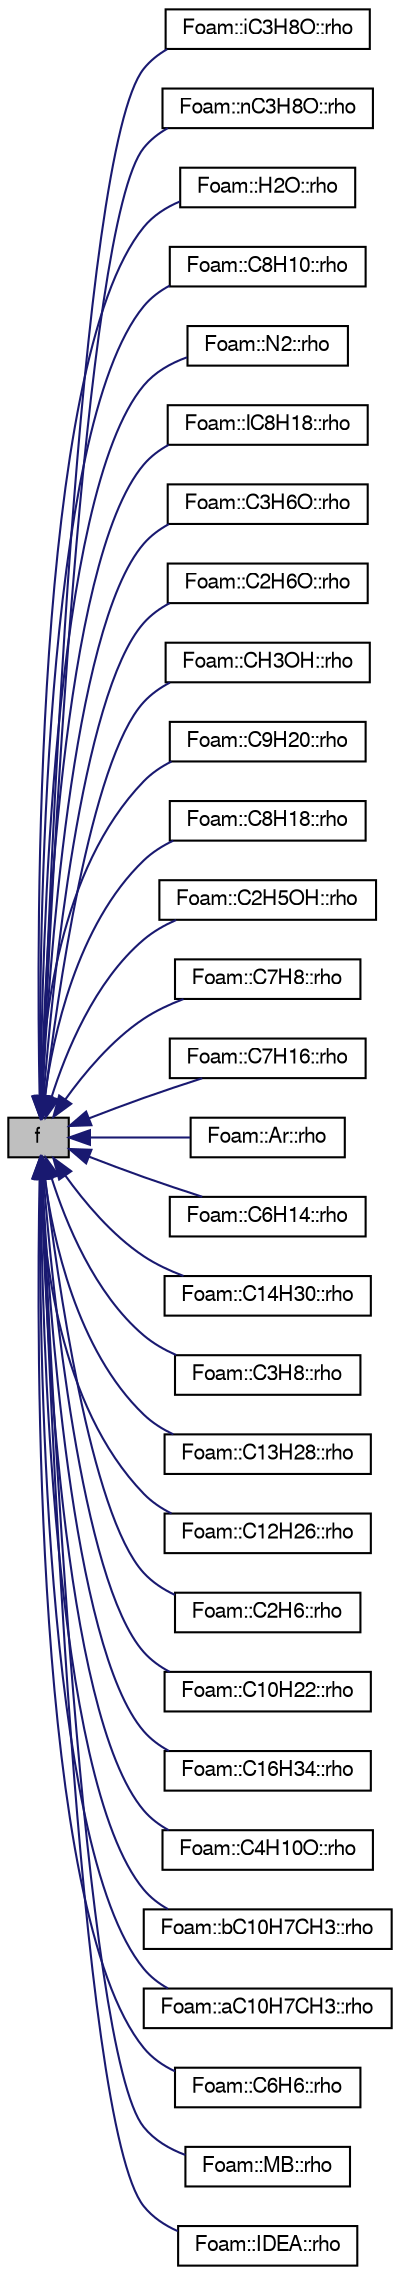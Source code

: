 digraph "f"
{
  bgcolor="transparent";
  edge [fontname="FreeSans",fontsize="10",labelfontname="FreeSans",labelfontsize="10"];
  node [fontname="FreeSans",fontsize="10",shape=record];
  rankdir="LR";
  Node1 [label="f",height=0.2,width=0.4,color="black", fillcolor="grey75", style="filled" fontcolor="black"];
  Node1 -> Node2 [dir="back",color="midnightblue",fontsize="10",style="solid",fontname="FreeSans"];
  Node2 [label="Foam::iC3H8O::rho",height=0.2,width=0.4,color="black",URL="$a00992.html#a359d9102401045ba4fa2c2a4aecfca71",tooltip="Liquid density [kg/m^3]. "];
  Node1 -> Node3 [dir="back",color="midnightblue",fontsize="10",style="solid",fontname="FreeSans"];
  Node3 [label="Foam::nC3H8O::rho",height=0.2,width=0.4,color="black",URL="$a01529.html#a359d9102401045ba4fa2c2a4aecfca71",tooltip="Liquid density [kg/m^3]. "];
  Node1 -> Node4 [dir="back",color="midnightblue",fontsize="10",style="solid",fontname="FreeSans"];
  Node4 [label="Foam::H2O::rho",height=0.2,width=0.4,color="black",URL="$a00937.html#a359d9102401045ba4fa2c2a4aecfca71",tooltip="Liquid density [kg/m^3]. "];
  Node1 -> Node5 [dir="back",color="midnightblue",fontsize="10",style="solid",fontname="FreeSans"];
  Node5 [label="Foam::C8H10::rho",height=0.2,width=0.4,color="black",URL="$a00175.html#a359d9102401045ba4fa2c2a4aecfca71",tooltip="Liquid density [kg/m^3]. "];
  Node1 -> Node6 [dir="back",color="midnightblue",fontsize="10",style="solid",fontname="FreeSans"];
  Node6 [label="Foam::N2::rho",height=0.2,width=0.4,color="black",URL="$a01522.html#a359d9102401045ba4fa2c2a4aecfca71",tooltip="Liquid density [kg/m^3]. "];
  Node1 -> Node7 [dir="back",color="midnightblue",fontsize="10",style="solid",fontname="FreeSans"];
  Node7 [label="Foam::IC8H18::rho",height=0.2,width=0.4,color="black",URL="$a00993.html#a359d9102401045ba4fa2c2a4aecfca71",tooltip="Liquid density [kg/m^3]. "];
  Node1 -> Node8 [dir="back",color="midnightblue",fontsize="10",style="solid",fontname="FreeSans"];
  Node8 [label="Foam::C3H6O::rho",height=0.2,width=0.4,color="black",URL="$a00168.html#a359d9102401045ba4fa2c2a4aecfca71",tooltip="Liquid density [kg/m^3]. "];
  Node1 -> Node9 [dir="back",color="midnightblue",fontsize="10",style="solid",fontname="FreeSans"];
  Node9 [label="Foam::C2H6O::rho",height=0.2,width=0.4,color="black",URL="$a00167.html#a359d9102401045ba4fa2c2a4aecfca71",tooltip="Liquid density [kg/m^3]. "];
  Node1 -> Node10 [dir="back",color="midnightblue",fontsize="10",style="solid",fontname="FreeSans"];
  Node10 [label="Foam::CH3OH::rho",height=0.2,width=0.4,color="black",URL="$a00251.html#a359d9102401045ba4fa2c2a4aecfca71",tooltip="Liquid density [kg/m^3]. "];
  Node1 -> Node11 [dir="back",color="midnightblue",fontsize="10",style="solid",fontname="FreeSans"];
  Node11 [label="Foam::C9H20::rho",height=0.2,width=0.4,color="black",URL="$a00177.html#a359d9102401045ba4fa2c2a4aecfca71",tooltip="Liquid density [kg/m^3]. "];
  Node1 -> Node12 [dir="back",color="midnightblue",fontsize="10",style="solid",fontname="FreeSans"];
  Node12 [label="Foam::C8H18::rho",height=0.2,width=0.4,color="black",URL="$a00176.html#a359d9102401045ba4fa2c2a4aecfca71",tooltip="Liquid density [kg/m^3]. "];
  Node1 -> Node13 [dir="back",color="midnightblue",fontsize="10",style="solid",fontname="FreeSans"];
  Node13 [label="Foam::C2H5OH::rho",height=0.2,width=0.4,color="black",URL="$a00165.html#a359d9102401045ba4fa2c2a4aecfca71",tooltip="Liquid density [kg/m^3]. "];
  Node1 -> Node14 [dir="back",color="midnightblue",fontsize="10",style="solid",fontname="FreeSans"];
  Node14 [label="Foam::C7H8::rho",height=0.2,width=0.4,color="black",URL="$a00174.html#a359d9102401045ba4fa2c2a4aecfca71",tooltip="Liquid density [kg/m^3]. "];
  Node1 -> Node15 [dir="back",color="midnightblue",fontsize="10",style="solid",fontname="FreeSans"];
  Node15 [label="Foam::C7H16::rho",height=0.2,width=0.4,color="black",URL="$a00173.html#a359d9102401045ba4fa2c2a4aecfca71",tooltip="Liquid density [kg/m^3]. "];
  Node1 -> Node16 [dir="back",color="midnightblue",fontsize="10",style="solid",fontname="FreeSans"];
  Node16 [label="Foam::Ar::rho",height=0.2,width=0.4,color="black",URL="$a00058.html#a359d9102401045ba4fa2c2a4aecfca71",tooltip="Liquid density [kg/m^3]. "];
  Node1 -> Node17 [dir="back",color="midnightblue",fontsize="10",style="solid",fontname="FreeSans"];
  Node17 [label="Foam::C6H14::rho",height=0.2,width=0.4,color="black",URL="$a00171.html#a359d9102401045ba4fa2c2a4aecfca71",tooltip="Liquid density [kg/m^3]. "];
  Node1 -> Node18 [dir="back",color="midnightblue",fontsize="10",style="solid",fontname="FreeSans"];
  Node18 [label="Foam::C14H30::rho",height=0.2,width=0.4,color="black",URL="$a00163.html#a359d9102401045ba4fa2c2a4aecfca71",tooltip="Liquid density [kg/m^3]. "];
  Node1 -> Node19 [dir="back",color="midnightblue",fontsize="10",style="solid",fontname="FreeSans"];
  Node19 [label="Foam::C3H8::rho",height=0.2,width=0.4,color="black",URL="$a00169.html#a359d9102401045ba4fa2c2a4aecfca71",tooltip="Liquid density [kg/m^3]. "];
  Node1 -> Node20 [dir="back",color="midnightblue",fontsize="10",style="solid",fontname="FreeSans"];
  Node20 [label="Foam::C13H28::rho",height=0.2,width=0.4,color="black",URL="$a00162.html#a359d9102401045ba4fa2c2a4aecfca71",tooltip="Liquid density [kg/m^3]. "];
  Node1 -> Node21 [dir="back",color="midnightblue",fontsize="10",style="solid",fontname="FreeSans"];
  Node21 [label="Foam::C12H26::rho",height=0.2,width=0.4,color="black",URL="$a00161.html#a359d9102401045ba4fa2c2a4aecfca71",tooltip="Liquid density [kg/m^3]. "];
  Node1 -> Node22 [dir="back",color="midnightblue",fontsize="10",style="solid",fontname="FreeSans"];
  Node22 [label="Foam::C2H6::rho",height=0.2,width=0.4,color="black",URL="$a00166.html#a359d9102401045ba4fa2c2a4aecfca71",tooltip="Liquid density [kg/m^3]. "];
  Node1 -> Node23 [dir="back",color="midnightblue",fontsize="10",style="solid",fontname="FreeSans"];
  Node23 [label="Foam::C10H22::rho",height=0.2,width=0.4,color="black",URL="$a00160.html#a359d9102401045ba4fa2c2a4aecfca71",tooltip="Liquid density [kg/m^3]. "];
  Node1 -> Node24 [dir="back",color="midnightblue",fontsize="10",style="solid",fontname="FreeSans"];
  Node24 [label="Foam::C16H34::rho",height=0.2,width=0.4,color="black",URL="$a00164.html#a359d9102401045ba4fa2c2a4aecfca71",tooltip="Liquid density [kg/m^3]. "];
  Node1 -> Node25 [dir="back",color="midnightblue",fontsize="10",style="solid",fontname="FreeSans"];
  Node25 [label="Foam::C4H10O::rho",height=0.2,width=0.4,color="black",URL="$a00170.html#a359d9102401045ba4fa2c2a4aecfca71",tooltip="Liquid density [kg/m^3]. "];
  Node1 -> Node26 [dir="back",color="midnightblue",fontsize="10",style="solid",fontname="FreeSans"];
  Node26 [label="Foam::bC10H7CH3::rho",height=0.2,width=0.4,color="black",URL="$a00118.html#a359d9102401045ba4fa2c2a4aecfca71",tooltip="Liquid density [kg/m^3]. "];
  Node1 -> Node27 [dir="back",color="midnightblue",fontsize="10",style="solid",fontname="FreeSans"];
  Node27 [label="Foam::aC10H7CH3::rho",height=0.2,width=0.4,color="black",URL="$a00013.html#a359d9102401045ba4fa2c2a4aecfca71",tooltip="Liquid density [kg/m^3]. "];
  Node1 -> Node28 [dir="back",color="midnightblue",fontsize="10",style="solid",fontname="FreeSans"];
  Node28 [label="Foam::C6H6::rho",height=0.2,width=0.4,color="black",URL="$a00172.html#a359d9102401045ba4fa2c2a4aecfca71",tooltip="Liquid density [kg/m^3]. "];
  Node1 -> Node29 [dir="back",color="midnightblue",fontsize="10",style="solid",fontname="FreeSans"];
  Node29 [label="Foam::MB::rho",height=0.2,width=0.4,color="black",URL="$a01413.html#a359d9102401045ba4fa2c2a4aecfca71",tooltip="Liquid density [kg/m^3]. "];
  Node1 -> Node30 [dir="back",color="midnightblue",fontsize="10",style="solid",fontname="FreeSans"];
  Node30 [label="Foam::IDEA::rho",height=0.2,width=0.4,color="black",URL="$a00998.html#a359d9102401045ba4fa2c2a4aecfca71",tooltip="Liquid density [kg/m^3]. "];
}
